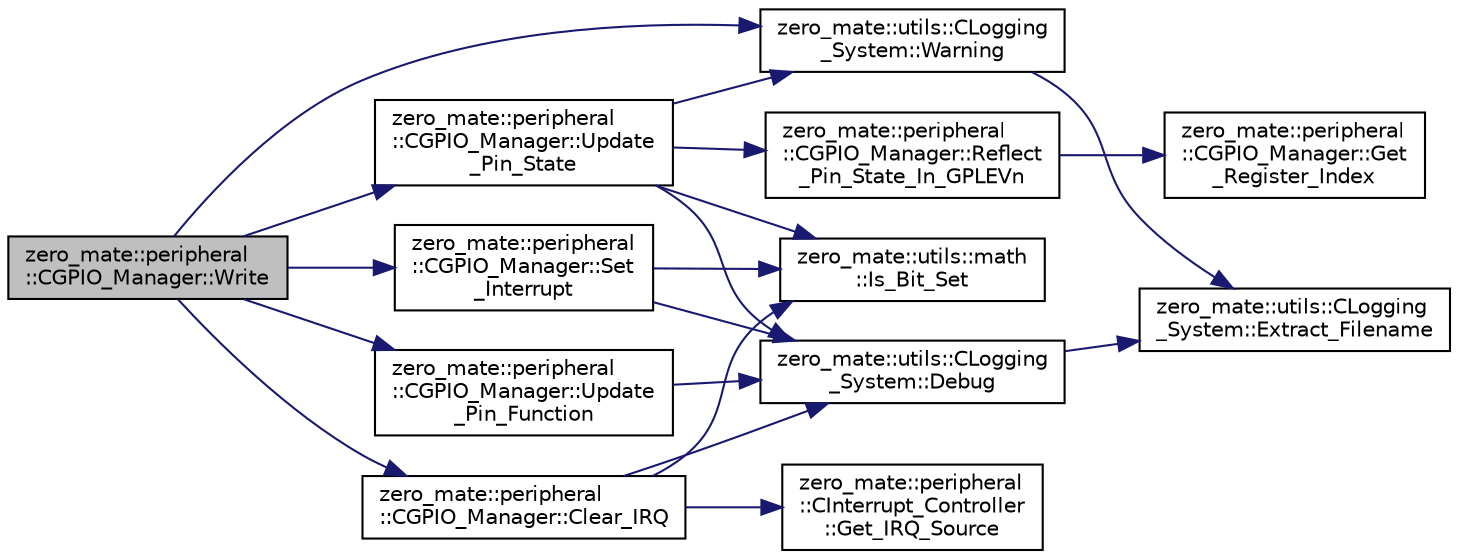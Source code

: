 digraph "zero_mate::peripheral::CGPIO_Manager::Write"
{
 // LATEX_PDF_SIZE
  bgcolor="transparent";
  edge [fontname="Helvetica",fontsize="10",labelfontname="Helvetica",labelfontsize="10"];
  node [fontname="Helvetica",fontsize="10",shape=record];
  rankdir="LR";
  Node1 [label="zero_mate::peripheral\l::CGPIO_Manager::Write",height=0.2,width=0.4,color="black", fillcolor="grey75", style="filled", fontcolor="black",tooltip=" "];
  Node1 -> Node2 [color="midnightblue",fontsize="10",style="solid",fontname="Helvetica"];
  Node2 [label="zero_mate::peripheral\l::CGPIO_Manager::Clear_IRQ",height=0.2,width=0.4,color="black",URL="$classzero__mate_1_1peripheral_1_1CGPIO__Manager.html#a4a4e9cf470ed6f7dbfb3ada75d35e47c",tooltip=" "];
  Node2 -> Node3 [color="midnightblue",fontsize="10",style="solid",fontname="Helvetica"];
  Node3 [label="zero_mate::utils::CLogging\l_System::Debug",height=0.2,width=0.4,color="black",URL="$classzero__mate_1_1utils_1_1CLogging__System.html#a365eaf1db85bd115fe69c5d9f93b81ee",tooltip=" "];
  Node3 -> Node4 [color="midnightblue",fontsize="10",style="solid",fontname="Helvetica"];
  Node4 [label="zero_mate::utils::CLogging\l_System::Extract_Filename",height=0.2,width=0.4,color="black",URL="$classzero__mate_1_1utils_1_1CLogging__System.html#af3fd8f336b5853e954283d93f2c32edd",tooltip=" "];
  Node2 -> Node5 [color="midnightblue",fontsize="10",style="solid",fontname="Helvetica"];
  Node5 [label="zero_mate::peripheral\l::CInterrupt_Controller\l::Get_IRQ_Source",height=0.2,width=0.4,color="black",URL="$classzero__mate_1_1peripheral_1_1CInterrupt__Controller.html#a35b97d4871edb1ee3a0fbda305c58b95",tooltip=" "];
  Node2 -> Node6 [color="midnightblue",fontsize="10",style="solid",fontname="Helvetica"];
  Node6 [label="zero_mate::utils::math\l::Is_Bit_Set",height=0.2,width=0.4,color="black",URL="$namespacezero__mate_1_1utils_1_1math.html#af7d93c996dab2ff1b91c5a399dcfe29f",tooltip="Tests whether a bit is set in the given integral variable."];
  Node1 -> Node7 [color="midnightblue",fontsize="10",style="solid",fontname="Helvetica"];
  Node7 [label="zero_mate::peripheral\l::CGPIO_Manager::Set\l_Interrupt",height=0.2,width=0.4,color="black",URL="$classzero__mate_1_1peripheral_1_1CGPIO__Manager.html#ad29d57528b73baef90b0ca885a297e4d",tooltip=" "];
  Node7 -> Node3 [color="midnightblue",fontsize="10",style="solid",fontname="Helvetica"];
  Node7 -> Node6 [color="midnightblue",fontsize="10",style="solid",fontname="Helvetica"];
  Node1 -> Node8 [color="midnightblue",fontsize="10",style="solid",fontname="Helvetica"];
  Node8 [label="zero_mate::peripheral\l::CGPIO_Manager::Update\l_Pin_Function",height=0.2,width=0.4,color="black",URL="$classzero__mate_1_1peripheral_1_1CGPIO__Manager.html#ad7c6aa486cf3b116ffae9f16eec64064",tooltip=" "];
  Node8 -> Node3 [color="midnightblue",fontsize="10",style="solid",fontname="Helvetica"];
  Node1 -> Node9 [color="midnightblue",fontsize="10",style="solid",fontname="Helvetica"];
  Node9 [label="zero_mate::peripheral\l::CGPIO_Manager::Update\l_Pin_State",height=0.2,width=0.4,color="black",URL="$classzero__mate_1_1peripheral_1_1CGPIO__Manager.html#ae93785da50eefb8a8cc21c1c59a32726",tooltip=" "];
  Node9 -> Node3 [color="midnightblue",fontsize="10",style="solid",fontname="Helvetica"];
  Node9 -> Node6 [color="midnightblue",fontsize="10",style="solid",fontname="Helvetica"];
  Node9 -> Node10 [color="midnightblue",fontsize="10",style="solid",fontname="Helvetica"];
  Node10 [label="zero_mate::peripheral\l::CGPIO_Manager::Reflect\l_Pin_State_In_GPLEVn",height=0.2,width=0.4,color="black",URL="$classzero__mate_1_1peripheral_1_1CGPIO__Manager.html#ace77f20004c7db6f9aacb7f9695dd04f",tooltip=" "];
  Node10 -> Node11 [color="midnightblue",fontsize="10",style="solid",fontname="Helvetica"];
  Node11 [label="zero_mate::peripheral\l::CGPIO_Manager::Get\l_Register_Index",height=0.2,width=0.4,color="black",URL="$classzero__mate_1_1peripheral_1_1CGPIO__Manager.html#aa6b0515a8e4fecb78bebfbb79a13994b",tooltip=" "];
  Node9 -> Node12 [color="midnightblue",fontsize="10",style="solid",fontname="Helvetica"];
  Node12 [label="zero_mate::utils::CLogging\l_System::Warning",height=0.2,width=0.4,color="black",URL="$classzero__mate_1_1utils_1_1CLogging__System.html#a8904feb1d77dc350717ebcd00e7e5443",tooltip=" "];
  Node12 -> Node4 [color="midnightblue",fontsize="10",style="solid",fontname="Helvetica"];
  Node1 -> Node12 [color="midnightblue",fontsize="10",style="solid",fontname="Helvetica"];
}
